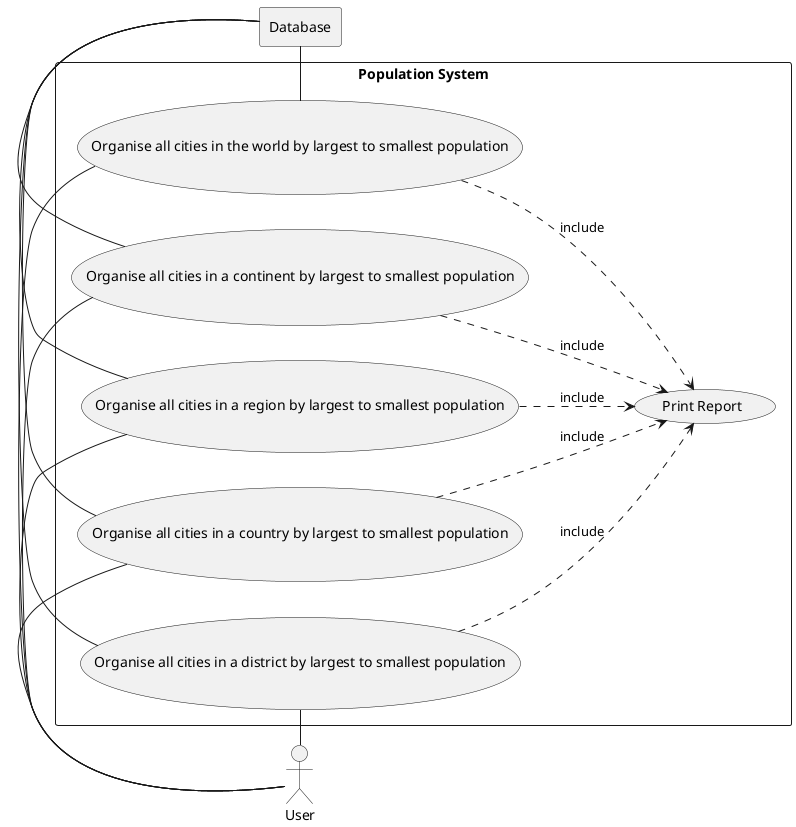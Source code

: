 @startuml
left to right direction
actor User as "User"

rectangle Database

rectangle "Population System" {
    usecase UC4 as "Organise all cities in the world by largest to smallest population"
    usecase UC5 as "Organise all cities in a continent by largest to smallest population"
    usecase UC6 as "Organise all cities in a region by largest to smallest population"
    usecase UC7 as "Organise all cities in a country by largest to smallest population"
    usecase UC8 as "Organise all cities in a district by largest to smallest population"
    usecase UCa as "Print Report"

    User - UC4
    User - UC5
    User - UC6
    User - UC7
    User - UC8
    UC4 ..> UCa : include
    UC5 ..> UCa : include
    UC6 ..> UCa : include
    UC7 ..> UCa : include
    UC8 ..> UCa : include
    UC4 - Database
    UC5 - Database
    UC6 - Database
    UC7 - Database
    UC8 - Database
}

@enduml